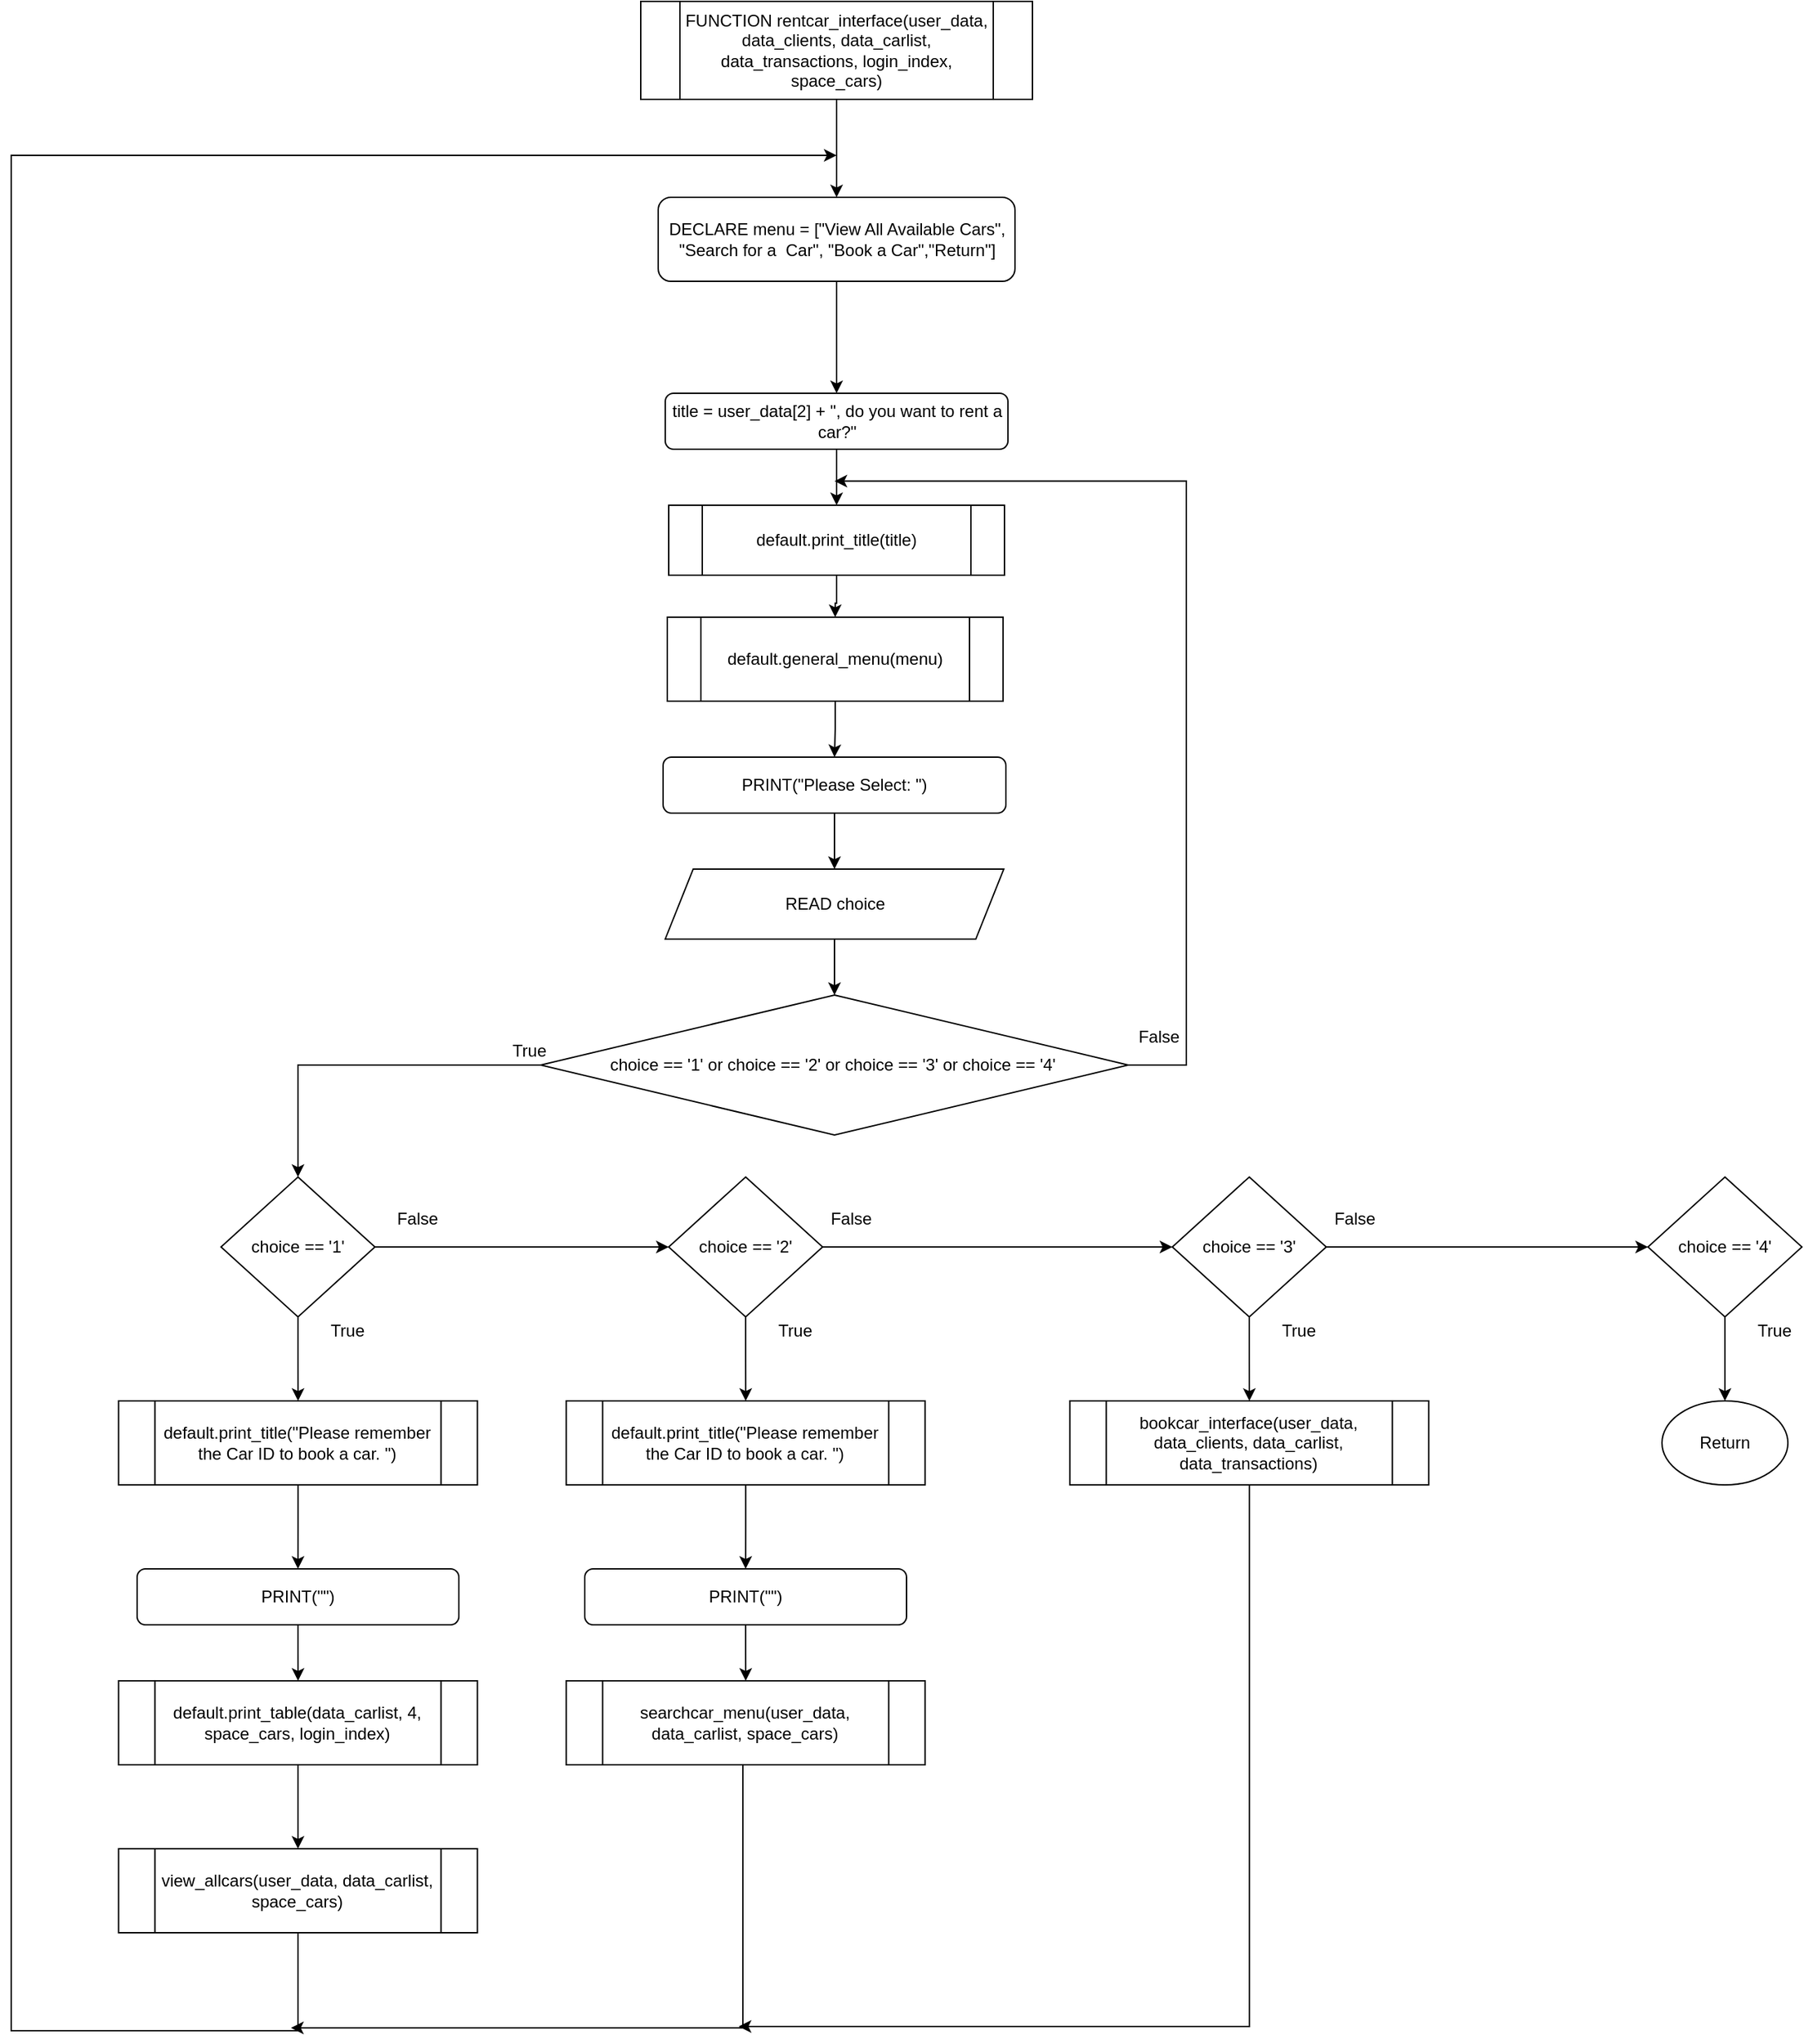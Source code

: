 <mxfile version="14.7.5" type="github">
  <diagram id="aVXqUsW4-UlWTaxkk0IP" name="Page-1">
    <mxGraphModel dx="1034" dy="621" grid="1" gridSize="10" guides="1" tooltips="1" connect="1" arrows="1" fold="1" page="1" pageScale="1" pageWidth="3300" pageHeight="4681" math="0" shadow="0">
      <root>
        <mxCell id="0" />
        <mxCell id="1" parent="0" />
        <mxCell id="PGLwwLvlYjxcBt-9KEW7-5" value="" style="edgeStyle=orthogonalEdgeStyle;rounded=0;orthogonalLoop=1;jettySize=auto;html=1;" parent="1" source="PGLwwLvlYjxcBt-9KEW7-2" target="PGLwwLvlYjxcBt-9KEW7-3" edge="1">
          <mxGeometry relative="1" as="geometry" />
        </mxCell>
        <mxCell id="PGLwwLvlYjxcBt-9KEW7-2" value="DECLARE menu = [&quot;View All Available Cars&quot;, &quot;Search for a  Car&quot;, &quot;Book a Car&quot;,&quot;Return&quot;]" style="rounded=1;whiteSpace=wrap;html=1;" parent="1" vertex="1">
          <mxGeometry x="932.5" y="340" width="255" height="60" as="geometry" />
        </mxCell>
        <mxCell id="aMzmvUaGHVlUUyD1u6ji-3" value="" style="edgeStyle=orthogonalEdgeStyle;rounded=0;orthogonalLoop=1;jettySize=auto;html=1;endArrow=classic;endFill=1;" parent="1" source="PGLwwLvlYjxcBt-9KEW7-3" target="aMzmvUaGHVlUUyD1u6ji-1" edge="1">
          <mxGeometry relative="1" as="geometry" />
        </mxCell>
        <mxCell id="PGLwwLvlYjxcBt-9KEW7-3" value="title = user_data[2] + &quot;, do you want to rent a car?&quot;" style="rounded=1;whiteSpace=wrap;html=1;" parent="1" vertex="1">
          <mxGeometry x="937.5" y="480" width="245" height="40" as="geometry" />
        </mxCell>
        <mxCell id="PGLwwLvlYjxcBt-9KEW7-22" style="edgeStyle=orthogonalEdgeStyle;rounded=0;orthogonalLoop=1;jettySize=auto;html=1;exitX=0;exitY=0.5;exitDx=0;exitDy=0;entryX=0.5;entryY=0;entryDx=0;entryDy=0;" parent="1" source="PGLwwLvlYjxcBt-9KEW7-6" target="PGLwwLvlYjxcBt-9KEW7-17" edge="1">
          <mxGeometry relative="1" as="geometry" />
        </mxCell>
        <mxCell id="aMzmvUaGHVlUUyD1u6ji-6" style="edgeStyle=orthogonalEdgeStyle;rounded=0;orthogonalLoop=1;jettySize=auto;html=1;endArrow=classic;endFill=1;" parent="1" source="PGLwwLvlYjxcBt-9KEW7-6" edge="1">
          <mxGeometry relative="1" as="geometry">
            <mxPoint x="1058.5" y="542.759" as="targetPoint" />
            <Array as="points">
              <mxPoint x="1310" y="960" />
              <mxPoint x="1310" y="543" />
            </Array>
          </mxGeometry>
        </mxCell>
        <mxCell id="PGLwwLvlYjxcBt-9KEW7-6" value="choice == &#39;1&#39; or choice == &#39;2&#39; or choice == &#39;3&#39; or choice == &#39;4&#39;&amp;nbsp;" style="rhombus;whiteSpace=wrap;html=1;" parent="1" vertex="1">
          <mxGeometry x="848.5" y="910" width="420" height="100" as="geometry" />
        </mxCell>
        <mxCell id="PGLwwLvlYjxcBt-9KEW7-15" value="" style="edgeStyle=orthogonalEdgeStyle;rounded=0;orthogonalLoop=1;jettySize=auto;html=1;" parent="1" source="PGLwwLvlYjxcBt-9KEW7-10" target="PGLwwLvlYjxcBt-9KEW7-11" edge="1">
          <mxGeometry relative="1" as="geometry" />
        </mxCell>
        <mxCell id="PGLwwLvlYjxcBt-9KEW7-10" value="PRINT(&quot;Please Select: &quot;)" style="rounded=1;whiteSpace=wrap;html=1;" parent="1" vertex="1">
          <mxGeometry x="936" y="740" width="245" height="40" as="geometry" />
        </mxCell>
        <mxCell id="PGLwwLvlYjxcBt-9KEW7-16" value="" style="edgeStyle=orthogonalEdgeStyle;rounded=0;orthogonalLoop=1;jettySize=auto;html=1;" parent="1" source="PGLwwLvlYjxcBt-9KEW7-11" target="PGLwwLvlYjxcBt-9KEW7-6" edge="1">
          <mxGeometry relative="1" as="geometry" />
        </mxCell>
        <mxCell id="PGLwwLvlYjxcBt-9KEW7-11" value="READ choice" style="shape=parallelogram;perimeter=parallelogramPerimeter;whiteSpace=wrap;html=1;fixedSize=1;" parent="1" vertex="1">
          <mxGeometry x="937.5" y="820" width="242" height="50" as="geometry" />
        </mxCell>
        <mxCell id="PGLwwLvlYjxcBt-9KEW7-23" style="edgeStyle=orthogonalEdgeStyle;rounded=0;orthogonalLoop=1;jettySize=auto;html=1;exitX=1;exitY=0.5;exitDx=0;exitDy=0;entryX=0;entryY=0.5;entryDx=0;entryDy=0;" parent="1" source="PGLwwLvlYjxcBt-9KEW7-17" target="PGLwwLvlYjxcBt-9KEW7-18" edge="1">
          <mxGeometry relative="1" as="geometry" />
        </mxCell>
        <mxCell id="aMzmvUaGHVlUUyD1u6ji-14" value="" style="edgeStyle=orthogonalEdgeStyle;rounded=0;orthogonalLoop=1;jettySize=auto;html=1;endArrow=classic;endFill=1;" parent="1" source="PGLwwLvlYjxcBt-9KEW7-17" target="aMzmvUaGHVlUUyD1u6ji-7" edge="1">
          <mxGeometry relative="1" as="geometry" />
        </mxCell>
        <mxCell id="PGLwwLvlYjxcBt-9KEW7-17" value="choice == &#39;1&#39;" style="rhombus;whiteSpace=wrap;html=1;" parent="1" vertex="1">
          <mxGeometry x="620" y="1040" width="110" height="100" as="geometry" />
        </mxCell>
        <mxCell id="PGLwwLvlYjxcBt-9KEW7-24" style="edgeStyle=orthogonalEdgeStyle;rounded=0;orthogonalLoop=1;jettySize=auto;html=1;exitX=1;exitY=0.5;exitDx=0;exitDy=0;entryX=0;entryY=0.5;entryDx=0;entryDy=0;" parent="1" source="PGLwwLvlYjxcBt-9KEW7-18" target="PGLwwLvlYjxcBt-9KEW7-20" edge="1">
          <mxGeometry relative="1" as="geometry" />
        </mxCell>
        <mxCell id="aMzmvUaGHVlUUyD1u6ji-19" value="" style="edgeStyle=orthogonalEdgeStyle;rounded=0;orthogonalLoop=1;jettySize=auto;html=1;endArrow=classic;endFill=1;" parent="1" source="PGLwwLvlYjxcBt-9KEW7-18" target="aMzmvUaGHVlUUyD1u6ji-15" edge="1">
          <mxGeometry relative="1" as="geometry" />
        </mxCell>
        <mxCell id="PGLwwLvlYjxcBt-9KEW7-18" value="choice == &#39;2&#39;" style="rhombus;whiteSpace=wrap;html=1;" parent="1" vertex="1">
          <mxGeometry x="940" y="1040" width="110" height="100" as="geometry" />
        </mxCell>
        <mxCell id="PGLwwLvlYjxcBt-9KEW7-25" style="edgeStyle=orthogonalEdgeStyle;rounded=0;orthogonalLoop=1;jettySize=auto;html=1;exitX=1;exitY=0.5;exitDx=0;exitDy=0;entryX=0;entryY=0.5;entryDx=0;entryDy=0;" parent="1" source="PGLwwLvlYjxcBt-9KEW7-20" target="PGLwwLvlYjxcBt-9KEW7-21" edge="1">
          <mxGeometry relative="1" as="geometry" />
        </mxCell>
        <mxCell id="aMzmvUaGHVlUUyD1u6ji-23" value="" style="edgeStyle=orthogonalEdgeStyle;rounded=0;orthogonalLoop=1;jettySize=auto;html=1;endArrow=classic;endFill=1;" parent="1" source="PGLwwLvlYjxcBt-9KEW7-20" target="aMzmvUaGHVlUUyD1u6ji-22" edge="1">
          <mxGeometry relative="1" as="geometry" />
        </mxCell>
        <mxCell id="PGLwwLvlYjxcBt-9KEW7-20" value="choice == &#39;3&#39;" style="rhombus;whiteSpace=wrap;html=1;" parent="1" vertex="1">
          <mxGeometry x="1300" y="1040" width="110" height="100" as="geometry" />
        </mxCell>
        <mxCell id="aMzmvUaGHVlUUyD1u6ji-24" value="" style="edgeStyle=orthogonalEdgeStyle;rounded=0;orthogonalLoop=1;jettySize=auto;html=1;endArrow=classic;endFill=1;" parent="1" source="PGLwwLvlYjxcBt-9KEW7-21" target="Q01VI0QdXi_x2SWAzA1D-1" edge="1">
          <mxGeometry relative="1" as="geometry" />
        </mxCell>
        <mxCell id="PGLwwLvlYjxcBt-9KEW7-21" value="choice == &#39;4&#39;" style="rhombus;whiteSpace=wrap;html=1;" parent="1" vertex="1">
          <mxGeometry x="1640" y="1040" width="110" height="100" as="geometry" />
        </mxCell>
        <mxCell id="PGLwwLvlYjxcBt-9KEW7-48" value="False" style="text;html=1;align=center;verticalAlign=middle;resizable=0;points=[];autosize=1;strokeColor=none;" parent="1" vertex="1">
          <mxGeometry x="1270" y="930" width="40" height="20" as="geometry" />
        </mxCell>
        <mxCell id="PGLwwLvlYjxcBt-9KEW7-49" value="True" style="text;html=1;align=center;verticalAlign=middle;resizable=0;points=[];autosize=1;strokeColor=none;" parent="1" vertex="1">
          <mxGeometry x="820" y="940" width="40" height="20" as="geometry" />
        </mxCell>
        <mxCell id="PGLwwLvlYjxcBt-9KEW7-50" value="False" style="text;html=1;align=center;verticalAlign=middle;resizable=0;points=[];autosize=1;strokeColor=none;" parent="1" vertex="1">
          <mxGeometry x="740" y="1060" width="40" height="20" as="geometry" />
        </mxCell>
        <mxCell id="PGLwwLvlYjxcBt-9KEW7-51" value="False" style="text;html=1;align=center;verticalAlign=middle;resizable=0;points=[];autosize=1;strokeColor=none;" parent="1" vertex="1">
          <mxGeometry x="1050" y="1060" width="40" height="20" as="geometry" />
        </mxCell>
        <mxCell id="PGLwwLvlYjxcBt-9KEW7-52" value="False" style="text;html=1;align=center;verticalAlign=middle;resizable=0;points=[];autosize=1;strokeColor=none;" parent="1" vertex="1">
          <mxGeometry x="1410" y="1060" width="40" height="20" as="geometry" />
        </mxCell>
        <mxCell id="PGLwwLvlYjxcBt-9KEW7-54" value="True" style="text;html=1;align=center;verticalAlign=middle;resizable=0;points=[];autosize=1;strokeColor=none;" parent="1" vertex="1">
          <mxGeometry x="690" y="1140" width="40" height="20" as="geometry" />
        </mxCell>
        <mxCell id="PGLwwLvlYjxcBt-9KEW7-55" value="True" style="text;html=1;align=center;verticalAlign=middle;resizable=0;points=[];autosize=1;strokeColor=none;" parent="1" vertex="1">
          <mxGeometry x="1010" y="1140" width="40" height="20" as="geometry" />
        </mxCell>
        <mxCell id="PGLwwLvlYjxcBt-9KEW7-56" value="True" style="text;html=1;align=center;verticalAlign=middle;resizable=0;points=[];autosize=1;strokeColor=none;" parent="1" vertex="1">
          <mxGeometry x="1370" y="1140" width="40" height="20" as="geometry" />
        </mxCell>
        <mxCell id="PGLwwLvlYjxcBt-9KEW7-57" value="True" style="text;html=1;align=center;verticalAlign=middle;resizable=0;points=[];autosize=1;strokeColor=none;" parent="1" vertex="1">
          <mxGeometry x="1710" y="1140" width="40" height="20" as="geometry" />
        </mxCell>
        <mxCell id="Q01VI0QdXi_x2SWAzA1D-1" value="Return" style="ellipse;whiteSpace=wrap;html=1;" parent="1" vertex="1">
          <mxGeometry x="1650" y="1200" width="90" height="60" as="geometry" />
        </mxCell>
        <mxCell id="aMzmvUaGHVlUUyD1u6ji-4" value="" style="edgeStyle=orthogonalEdgeStyle;rounded=0;orthogonalLoop=1;jettySize=auto;html=1;endArrow=classic;endFill=1;" parent="1" source="aMzmvUaGHVlUUyD1u6ji-1" target="aMzmvUaGHVlUUyD1u6ji-2" edge="1">
          <mxGeometry relative="1" as="geometry" />
        </mxCell>
        <mxCell id="aMzmvUaGHVlUUyD1u6ji-1" value="default.print_title(title)" style="shape=process;whiteSpace=wrap;html=1;backgroundOutline=1;" parent="1" vertex="1">
          <mxGeometry x="940" y="560" width="240" height="50" as="geometry" />
        </mxCell>
        <mxCell id="aMzmvUaGHVlUUyD1u6ji-5" value="" style="edgeStyle=orthogonalEdgeStyle;rounded=0;orthogonalLoop=1;jettySize=auto;html=1;endArrow=classic;endFill=1;" parent="1" source="aMzmvUaGHVlUUyD1u6ji-2" target="PGLwwLvlYjxcBt-9KEW7-10" edge="1">
          <mxGeometry relative="1" as="geometry" />
        </mxCell>
        <mxCell id="aMzmvUaGHVlUUyD1u6ji-2" value="default.general_menu(menu)" style="shape=process;whiteSpace=wrap;html=1;backgroundOutline=1;" parent="1" vertex="1">
          <mxGeometry x="939" y="640" width="240" height="60" as="geometry" />
        </mxCell>
        <mxCell id="aMzmvUaGHVlUUyD1u6ji-12" value="" style="edgeStyle=orthogonalEdgeStyle;rounded=0;orthogonalLoop=1;jettySize=auto;html=1;endArrow=classic;endFill=1;" parent="1" source="aMzmvUaGHVlUUyD1u6ji-7" target="aMzmvUaGHVlUUyD1u6ji-8" edge="1">
          <mxGeometry relative="1" as="geometry" />
        </mxCell>
        <mxCell id="aMzmvUaGHVlUUyD1u6ji-7" value="default.print_title(&quot;Please remember the Car ID to book a car. &quot;)" style="shape=process;whiteSpace=wrap;html=1;backgroundOutline=1;" parent="1" vertex="1">
          <mxGeometry x="546.75" y="1200" width="256.5" height="60" as="geometry" />
        </mxCell>
        <mxCell id="aMzmvUaGHVlUUyD1u6ji-13" value="" style="edgeStyle=orthogonalEdgeStyle;rounded=0;orthogonalLoop=1;jettySize=auto;html=1;endArrow=classic;endFill=1;" parent="1" source="aMzmvUaGHVlUUyD1u6ji-8" target="aMzmvUaGHVlUUyD1u6ji-9" edge="1">
          <mxGeometry relative="1" as="geometry" />
        </mxCell>
        <mxCell id="aMzmvUaGHVlUUyD1u6ji-8" value="PRINT(&quot;&quot;)" style="rounded=1;whiteSpace=wrap;html=1;" parent="1" vertex="1">
          <mxGeometry x="560" y="1320" width="230" height="40" as="geometry" />
        </mxCell>
        <mxCell id="aMzmvUaGHVlUUyD1u6ji-11" value="" style="edgeStyle=orthogonalEdgeStyle;rounded=0;orthogonalLoop=1;jettySize=auto;html=1;endArrow=classic;endFill=1;" parent="1" source="aMzmvUaGHVlUUyD1u6ji-9" target="aMzmvUaGHVlUUyD1u6ji-10" edge="1">
          <mxGeometry relative="1" as="geometry" />
        </mxCell>
        <mxCell id="aMzmvUaGHVlUUyD1u6ji-9" value="default.print_table(data_carlist, 4, space_cars, login_index)" style="shape=process;whiteSpace=wrap;html=1;backgroundOutline=1;" parent="1" vertex="1">
          <mxGeometry x="546.75" y="1400" width="256.5" height="60" as="geometry" />
        </mxCell>
        <mxCell id="aMzmvUaGHVlUUyD1u6ji-25" style="edgeStyle=orthogonalEdgeStyle;rounded=0;orthogonalLoop=1;jettySize=auto;html=1;endArrow=classic;endFill=1;exitX=0.5;exitY=1;exitDx=0;exitDy=0;" parent="1" source="aMzmvUaGHVlUUyD1u6ji-10" edge="1">
          <mxGeometry relative="1" as="geometry">
            <mxPoint x="1060" y="310" as="targetPoint" />
            <Array as="points">
              <mxPoint x="675" y="1650" />
              <mxPoint x="470" y="1650" />
              <mxPoint x="470" y="310" />
            </Array>
          </mxGeometry>
        </mxCell>
        <mxCell id="aMzmvUaGHVlUUyD1u6ji-10" value="view_allcars(user_data, data_carlist, space_cars)" style="shape=process;whiteSpace=wrap;html=1;backgroundOutline=1;" parent="1" vertex="1">
          <mxGeometry x="546.75" y="1520" width="256.5" height="60" as="geometry" />
        </mxCell>
        <mxCell id="aMzmvUaGHVlUUyD1u6ji-20" value="" style="edgeStyle=orthogonalEdgeStyle;rounded=0;orthogonalLoop=1;jettySize=auto;html=1;endArrow=classic;endFill=1;" parent="1" source="aMzmvUaGHVlUUyD1u6ji-15" target="aMzmvUaGHVlUUyD1u6ji-16" edge="1">
          <mxGeometry relative="1" as="geometry" />
        </mxCell>
        <mxCell id="aMzmvUaGHVlUUyD1u6ji-15" value="default.print_title(&quot;Please remember the Car ID to book a car. &quot;)" style="shape=process;whiteSpace=wrap;html=1;backgroundOutline=1;" parent="1" vertex="1">
          <mxGeometry x="866.75" y="1200" width="256.5" height="60" as="geometry" />
        </mxCell>
        <mxCell id="aMzmvUaGHVlUUyD1u6ji-21" value="" style="edgeStyle=orthogonalEdgeStyle;rounded=0;orthogonalLoop=1;jettySize=auto;html=1;endArrow=classic;endFill=1;" parent="1" source="aMzmvUaGHVlUUyD1u6ji-16" target="aMzmvUaGHVlUUyD1u6ji-18" edge="1">
          <mxGeometry relative="1" as="geometry" />
        </mxCell>
        <mxCell id="aMzmvUaGHVlUUyD1u6ji-16" value="PRINT(&quot;&quot;)" style="rounded=1;whiteSpace=wrap;html=1;" parent="1" vertex="1">
          <mxGeometry x="880" y="1320" width="230" height="40" as="geometry" />
        </mxCell>
        <mxCell id="aMzmvUaGHVlUUyD1u6ji-27" style="edgeStyle=orthogonalEdgeStyle;rounded=0;orthogonalLoop=1;jettySize=auto;html=1;endArrow=classic;endFill=1;" parent="1" edge="1">
          <mxGeometry relative="1" as="geometry">
            <mxPoint x="670" y="1648" as="targetPoint" />
            <mxPoint x="993" y="1458" as="sourcePoint" />
            <Array as="points">
              <mxPoint x="993" y="1648" />
            </Array>
          </mxGeometry>
        </mxCell>
        <mxCell id="aMzmvUaGHVlUUyD1u6ji-18" value="searchcar_menu(user_data, data_carlist, space_cars)" style="shape=process;whiteSpace=wrap;html=1;backgroundOutline=1;" parent="1" vertex="1">
          <mxGeometry x="866.75" y="1400" width="256.5" height="60" as="geometry" />
        </mxCell>
        <mxCell id="aMzmvUaGHVlUUyD1u6ji-28" style="edgeStyle=orthogonalEdgeStyle;rounded=0;orthogonalLoop=1;jettySize=auto;html=1;endArrow=classic;endFill=1;" parent="1" edge="1">
          <mxGeometry relative="1" as="geometry">
            <mxPoint x="990" y="1647" as="targetPoint" />
            <mxPoint x="1355.083" y="1257" as="sourcePoint" />
            <Array as="points">
              <mxPoint x="1355" y="1647" />
            </Array>
          </mxGeometry>
        </mxCell>
        <mxCell id="aMzmvUaGHVlUUyD1u6ji-22" value="bookcar_interface(user_data, data_clients, data_carlist, data_transactions)" style="shape=process;whiteSpace=wrap;html=1;backgroundOutline=1;" parent="1" vertex="1">
          <mxGeometry x="1226.75" y="1200" width="256.5" height="60" as="geometry" />
        </mxCell>
        <mxCell id="nWboeevV7wu9sxfELIhW-2" value="" style="edgeStyle=orthogonalEdgeStyle;rounded=0;orthogonalLoop=1;jettySize=auto;html=1;endArrow=classic;endFill=1;" edge="1" parent="1" source="nWboeevV7wu9sxfELIhW-1" target="PGLwwLvlYjxcBt-9KEW7-2">
          <mxGeometry relative="1" as="geometry" />
        </mxCell>
        <mxCell id="nWboeevV7wu9sxfELIhW-1" value="FUNCTION rentcar_interface(user_data, data_clients, data_carlist, data_transactions, login_index, space_cars)" style="shape=process;whiteSpace=wrap;html=1;backgroundOutline=1;" vertex="1" parent="1">
          <mxGeometry x="920" y="200" width="280" height="70" as="geometry" />
        </mxCell>
      </root>
    </mxGraphModel>
  </diagram>
</mxfile>
